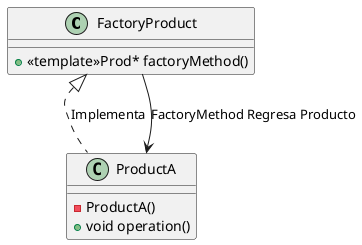 @startuml
  class FactoryProduct {
    +<<template>>Prod* factoryMethod()
  }

  class ProductA {
    -ProductA()
    +void operation()
  }

  FactoryProduct <|..ProductA : Implementa
  FactoryProduct --> ProductA :  FactoryMethod Regresa Producto

@enduml
